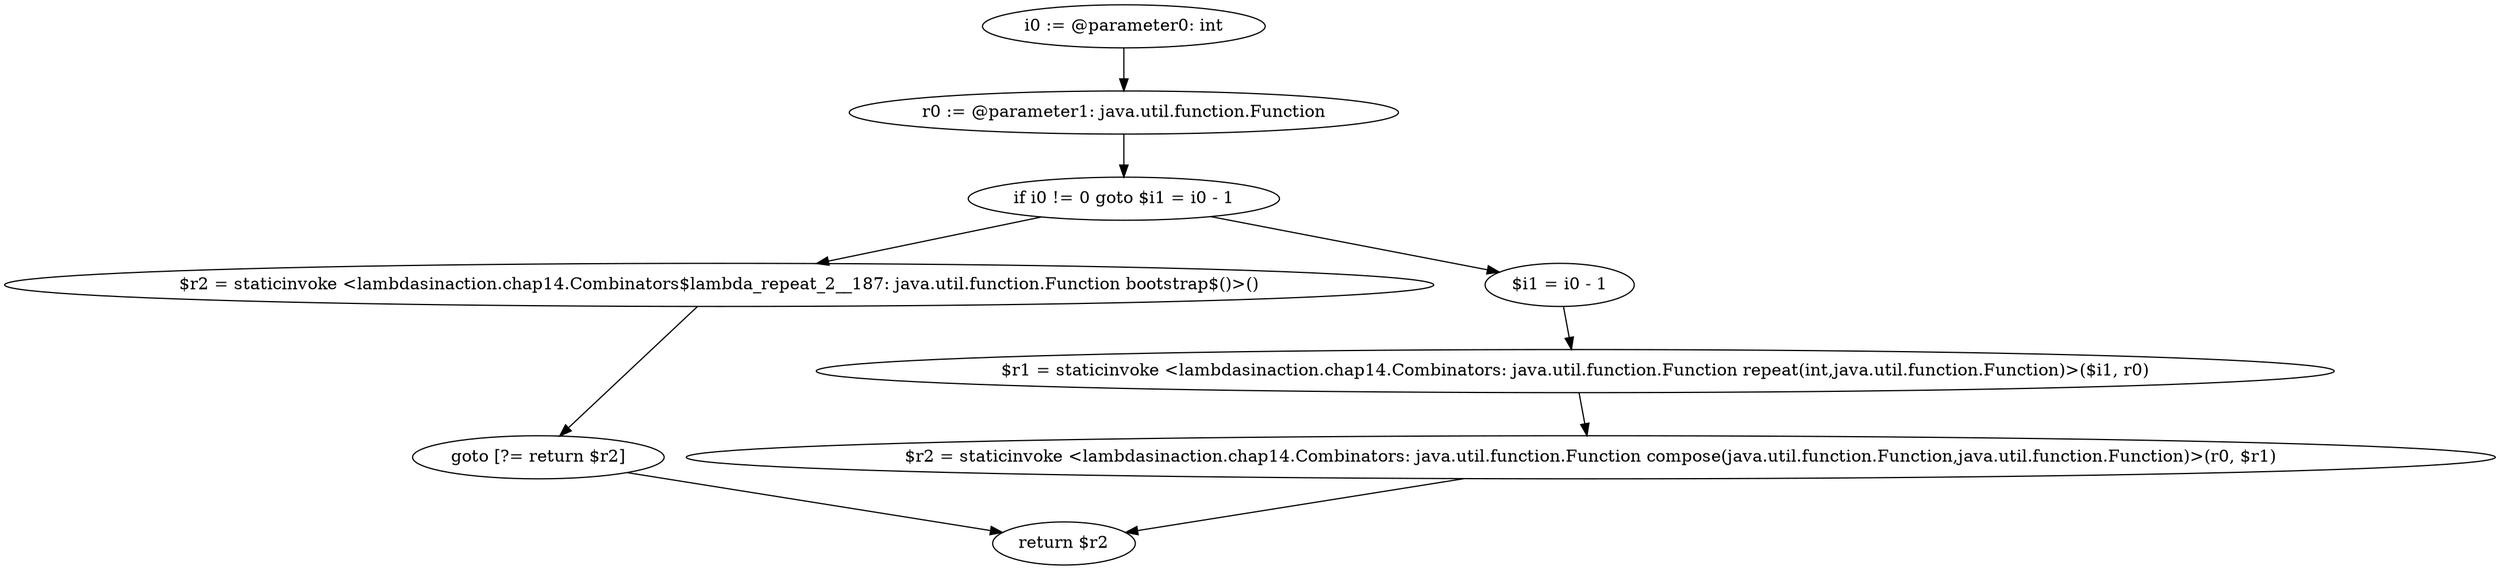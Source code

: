 digraph "unitGraph" {
    "i0 := @parameter0: int"
    "r0 := @parameter1: java.util.function.Function"
    "if i0 != 0 goto $i1 = i0 - 1"
    "$r2 = staticinvoke <lambdasinaction.chap14.Combinators$lambda_repeat_2__187: java.util.function.Function bootstrap$()>()"
    "goto [?= return $r2]"
    "$i1 = i0 - 1"
    "$r1 = staticinvoke <lambdasinaction.chap14.Combinators: java.util.function.Function repeat(int,java.util.function.Function)>($i1, r0)"
    "$r2 = staticinvoke <lambdasinaction.chap14.Combinators: java.util.function.Function compose(java.util.function.Function,java.util.function.Function)>(r0, $r1)"
    "return $r2"
    "i0 := @parameter0: int"->"r0 := @parameter1: java.util.function.Function";
    "r0 := @parameter1: java.util.function.Function"->"if i0 != 0 goto $i1 = i0 - 1";
    "if i0 != 0 goto $i1 = i0 - 1"->"$r2 = staticinvoke <lambdasinaction.chap14.Combinators$lambda_repeat_2__187: java.util.function.Function bootstrap$()>()";
    "if i0 != 0 goto $i1 = i0 - 1"->"$i1 = i0 - 1";
    "$r2 = staticinvoke <lambdasinaction.chap14.Combinators$lambda_repeat_2__187: java.util.function.Function bootstrap$()>()"->"goto [?= return $r2]";
    "goto [?= return $r2]"->"return $r2";
    "$i1 = i0 - 1"->"$r1 = staticinvoke <lambdasinaction.chap14.Combinators: java.util.function.Function repeat(int,java.util.function.Function)>($i1, r0)";
    "$r1 = staticinvoke <lambdasinaction.chap14.Combinators: java.util.function.Function repeat(int,java.util.function.Function)>($i1, r0)"->"$r2 = staticinvoke <lambdasinaction.chap14.Combinators: java.util.function.Function compose(java.util.function.Function,java.util.function.Function)>(r0, $r1)";
    "$r2 = staticinvoke <lambdasinaction.chap14.Combinators: java.util.function.Function compose(java.util.function.Function,java.util.function.Function)>(r0, $r1)"->"return $r2";
}
